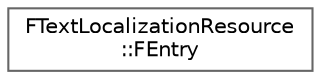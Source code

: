 digraph "Graphical Class Hierarchy"
{
 // INTERACTIVE_SVG=YES
 // LATEX_PDF_SIZE
  bgcolor="transparent";
  edge [fontname=Helvetica,fontsize=10,labelfontname=Helvetica,labelfontsize=10];
  node [fontname=Helvetica,fontsize=10,shape=box,height=0.2,width=0.4];
  rankdir="LR";
  Node0 [id="Node000000",label="FTextLocalizationResource\l::FEntry",height=0.2,width=0.4,color="grey40", fillcolor="white", style="filled",URL="$d6/ddf/structFTextLocalizationResource_1_1FEntry.html",tooltip="Data struct for tracking a localization entry from a localization resource."];
}
